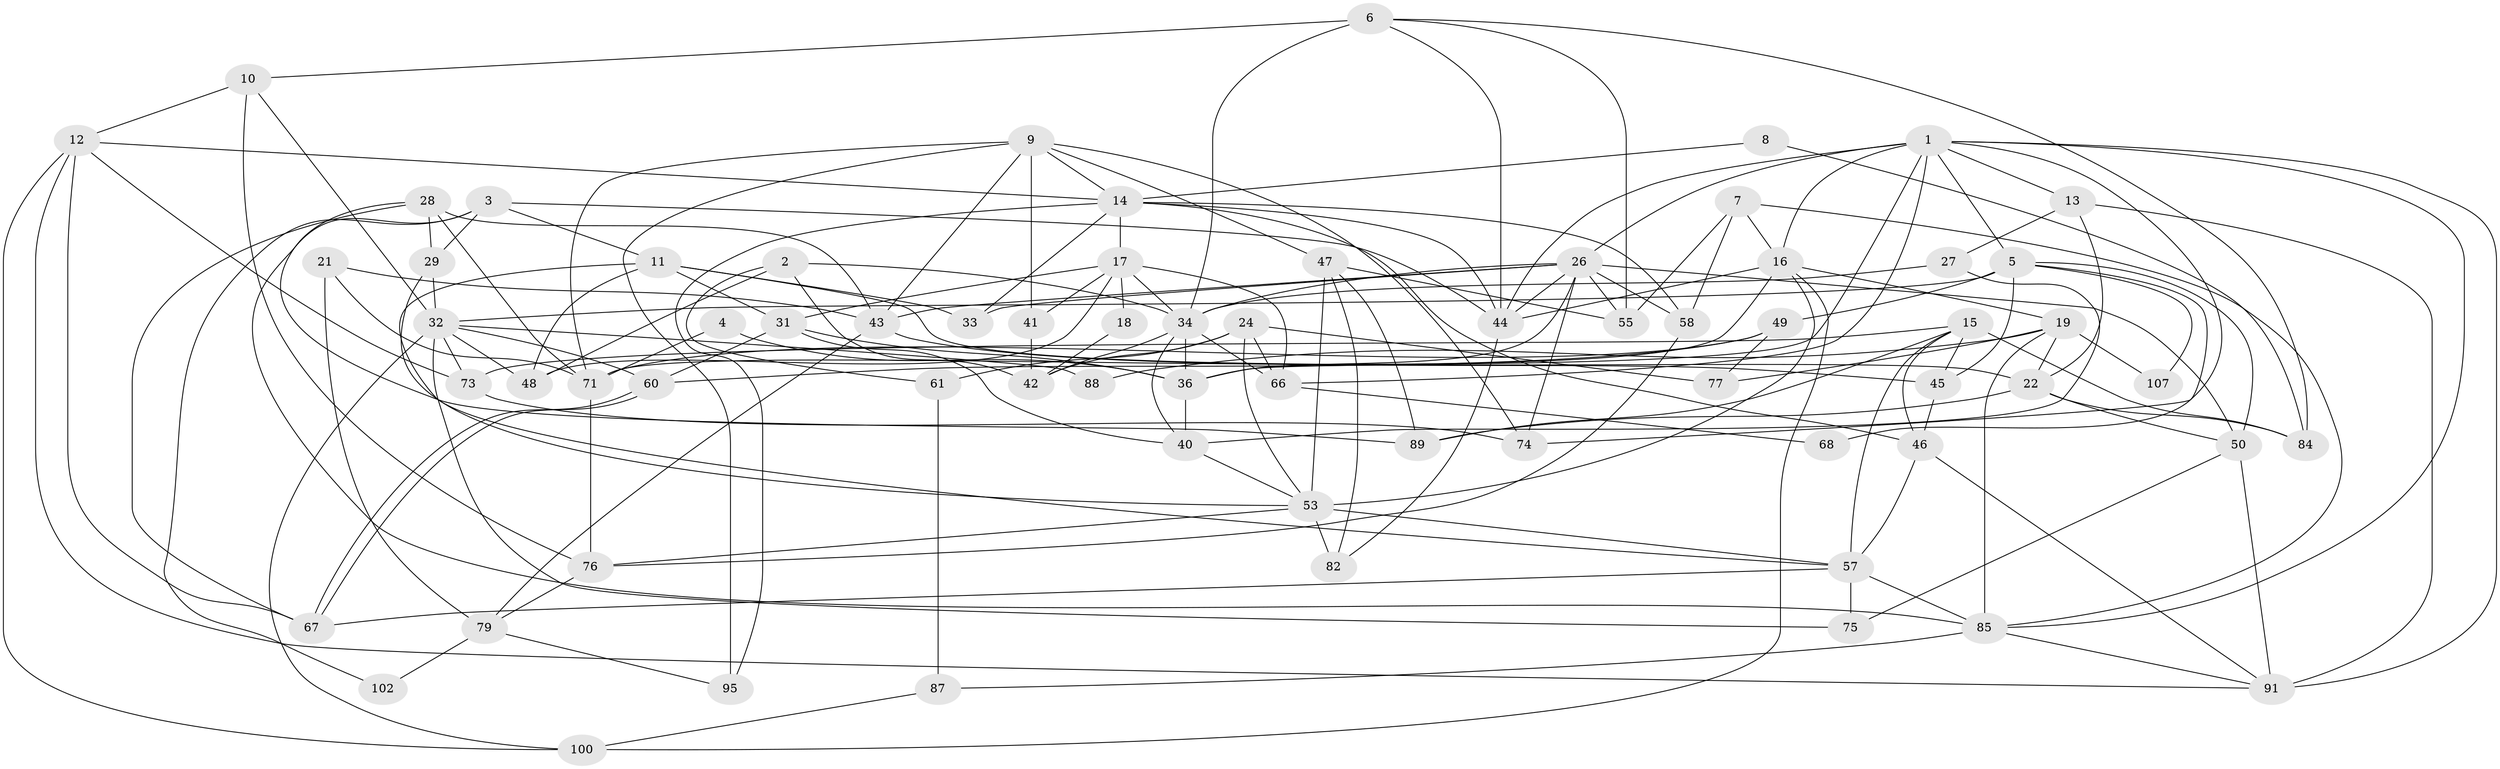 // original degree distribution, {9: 0.009009009009009009, 2: 0.14414414414414414, 5: 0.16216216216216217, 6: 0.10810810810810811, 3: 0.25225225225225223, 4: 0.2882882882882883, 7: 0.02702702702702703, 8: 0.009009009009009009}
// Generated by graph-tools (version 1.1) at 2025/11/02/27/25 16:11:16]
// undirected, 69 vertices, 169 edges
graph export_dot {
graph [start="1"]
  node [color=gray90,style=filled];
  1 [super="+62"];
  2 [super="+37"];
  3;
  4;
  5 [super="+106"];
  6 [super="+97"];
  7 [super="+35"];
  8;
  9 [super="+105"];
  10;
  11 [super="+72"];
  12 [super="+54"];
  13 [super="+23"];
  14 [super="+20"];
  15 [super="+108"];
  16 [super="+99"];
  17 [super="+104"];
  18;
  19 [super="+64"];
  21;
  22 [super="+25"];
  24 [super="+81"];
  26 [super="+30"];
  27 [super="+86"];
  28 [super="+59"];
  29;
  31 [super="+38"];
  32 [super="+69"];
  33;
  34 [super="+70"];
  36 [super="+39"];
  40;
  41;
  42 [super="+98"];
  43 [super="+63"];
  44 [super="+103"];
  45;
  46 [super="+56"];
  47;
  48 [super="+65"];
  49 [super="+52"];
  50 [super="+51"];
  53 [super="+80"];
  55 [super="+101"];
  57 [super="+96"];
  58;
  60;
  61;
  66 [super="+78"];
  67 [super="+83"];
  68;
  71 [super="+111"];
  73;
  74 [super="+90"];
  75;
  76 [super="+94"];
  77;
  79 [super="+93"];
  82;
  84;
  85 [super="+110"];
  87;
  88;
  89 [super="+109"];
  91 [super="+92"];
  95;
  100;
  102;
  107;
  1 -- 26;
  1 -- 74;
  1 -- 85;
  1 -- 16;
  1 -- 36;
  1 -- 5;
  1 -- 66;
  1 -- 91;
  1 -- 44;
  1 -- 13;
  2 -- 61;
  2 -- 48;
  2 -- 34;
  2 -- 42;
  3 -- 29;
  3 -- 11;
  3 -- 85;
  3 -- 102;
  3 -- 44;
  4 -- 71;
  4 -- 36;
  5 -- 45;
  5 -- 50;
  5 -- 68;
  5 -- 49 [weight=2];
  5 -- 107;
  5 -- 32;
  6 -- 44;
  6 -- 10;
  6 -- 84;
  6 -- 34 [weight=2];
  6 -- 55;
  7 -- 58;
  7 -- 55;
  7 -- 16;
  7 -- 85;
  8 -- 84;
  8 -- 14;
  9 -- 43;
  9 -- 95;
  9 -- 74;
  9 -- 71;
  9 -- 47;
  9 -- 14;
  9 -- 41;
  10 -- 76;
  10 -- 32;
  10 -- 12;
  11 -- 33;
  11 -- 31;
  11 -- 48;
  11 -- 22;
  11 -- 57;
  12 -- 67;
  12 -- 73;
  12 -- 91;
  12 -- 100;
  12 -- 14;
  13 -- 27;
  13 -- 22;
  13 -- 91;
  14 -- 17;
  14 -- 58;
  14 -- 33;
  14 -- 46;
  14 -- 44;
  14 -- 95;
  15 -- 89;
  15 -- 45;
  15 -- 84;
  15 -- 73;
  15 -- 46;
  15 -- 57;
  16 -- 100;
  16 -- 53;
  16 -- 19;
  16 -- 71;
  16 -- 44;
  17 -- 34;
  17 -- 41;
  17 -- 18;
  17 -- 31;
  17 -- 48;
  17 -- 66;
  18 -- 42;
  19 -- 77;
  19 -- 88;
  19 -- 107;
  19 -- 85;
  19 -- 22;
  21 -- 79;
  21 -- 43;
  21 -- 71;
  22 -- 84;
  22 -- 50;
  22 -- 89;
  24 -- 61 [weight=2];
  24 -- 42 [weight=3];
  24 -- 77;
  24 -- 53;
  24 -- 66;
  26 -- 34 [weight=2];
  26 -- 58;
  26 -- 36;
  26 -- 50;
  26 -- 33;
  26 -- 74;
  26 -- 55;
  26 -- 43;
  26 -- 44;
  27 -- 40;
  27 -- 34 [weight=2];
  28 -- 71;
  28 -- 67;
  28 -- 29;
  28 -- 43;
  28 -- 89;
  29 -- 32;
  29 -- 53;
  31 -- 60;
  31 -- 36;
  31 -- 40;
  32 -- 48;
  32 -- 73;
  32 -- 100;
  32 -- 88;
  32 -- 75;
  32 -- 60;
  34 -- 42;
  34 -- 66;
  34 -- 36;
  34 -- 40;
  36 -- 40;
  40 -- 53;
  41 -- 42;
  43 -- 45;
  43 -- 79;
  44 -- 82;
  45 -- 46;
  46 -- 91;
  46 -- 57;
  47 -- 82;
  47 -- 55;
  47 -- 53;
  47 -- 89;
  49 -- 60;
  49 -- 77;
  49 -- 71;
  50 -- 75;
  50 -- 91;
  53 -- 82 [weight=2];
  53 -- 76;
  53 -- 57;
  57 -- 75;
  57 -- 67;
  57 -- 85;
  58 -- 76;
  60 -- 67;
  60 -- 67;
  61 -- 87;
  66 -- 68;
  71 -- 76;
  73 -- 74;
  76 -- 79;
  79 -- 95;
  79 -- 102;
  85 -- 87;
  85 -- 91;
  87 -- 100;
}
